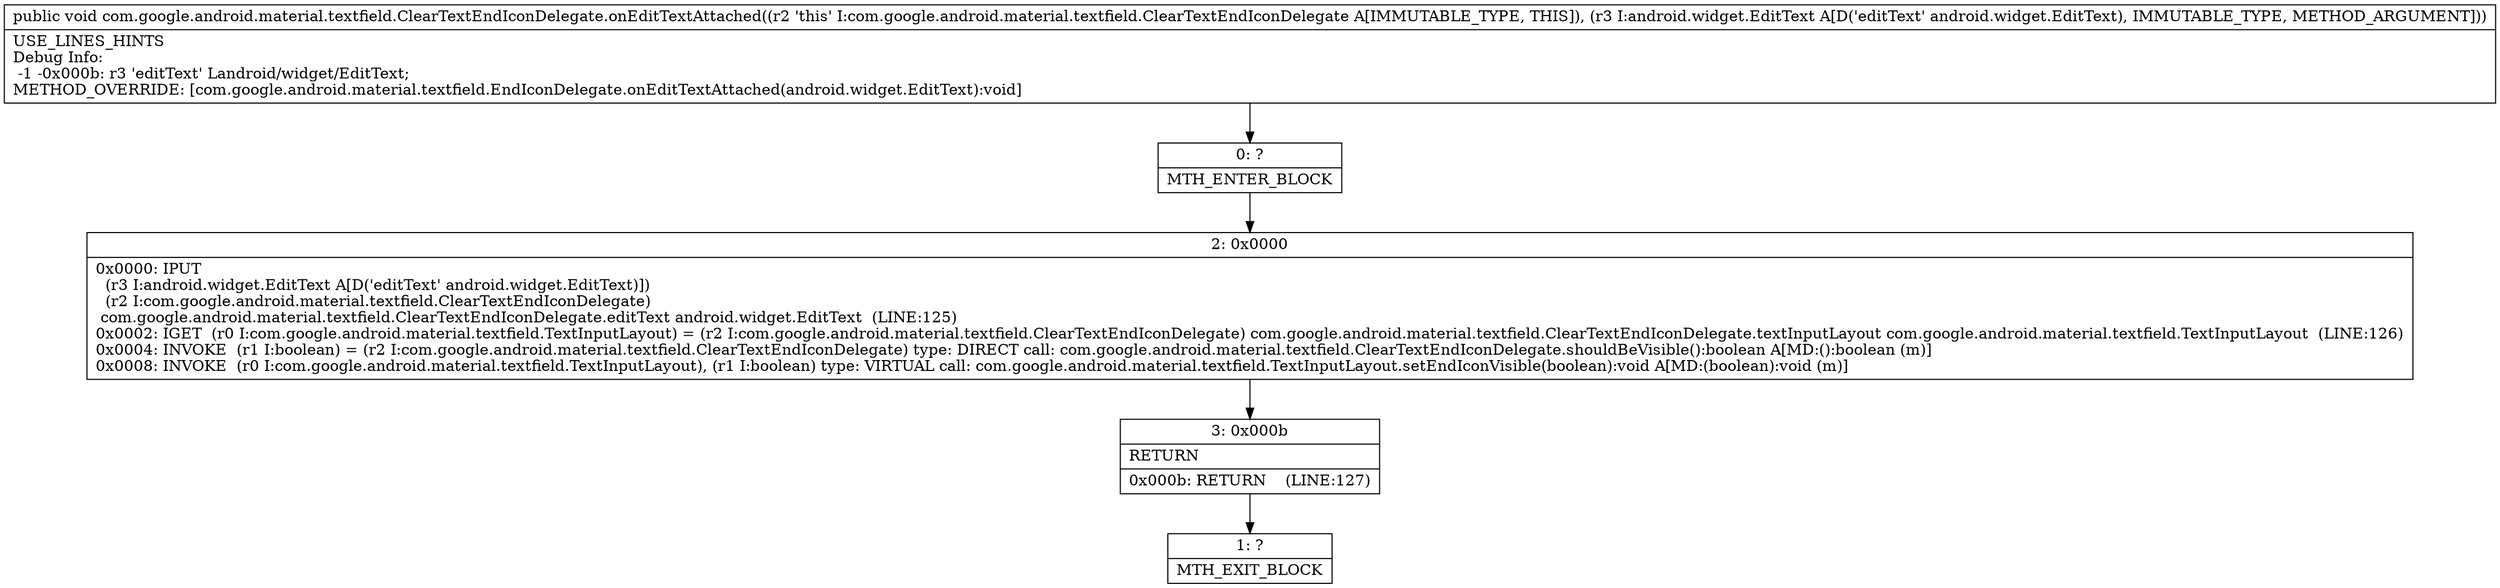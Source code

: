 digraph "CFG forcom.google.android.material.textfield.ClearTextEndIconDelegate.onEditTextAttached(Landroid\/widget\/EditText;)V" {
Node_0 [shape=record,label="{0\:\ ?|MTH_ENTER_BLOCK\l}"];
Node_2 [shape=record,label="{2\:\ 0x0000|0x0000: IPUT  \l  (r3 I:android.widget.EditText A[D('editText' android.widget.EditText)])\l  (r2 I:com.google.android.material.textfield.ClearTextEndIconDelegate)\l com.google.android.material.textfield.ClearTextEndIconDelegate.editText android.widget.EditText  (LINE:125)\l0x0002: IGET  (r0 I:com.google.android.material.textfield.TextInputLayout) = (r2 I:com.google.android.material.textfield.ClearTextEndIconDelegate) com.google.android.material.textfield.ClearTextEndIconDelegate.textInputLayout com.google.android.material.textfield.TextInputLayout  (LINE:126)\l0x0004: INVOKE  (r1 I:boolean) = (r2 I:com.google.android.material.textfield.ClearTextEndIconDelegate) type: DIRECT call: com.google.android.material.textfield.ClearTextEndIconDelegate.shouldBeVisible():boolean A[MD:():boolean (m)]\l0x0008: INVOKE  (r0 I:com.google.android.material.textfield.TextInputLayout), (r1 I:boolean) type: VIRTUAL call: com.google.android.material.textfield.TextInputLayout.setEndIconVisible(boolean):void A[MD:(boolean):void (m)]\l}"];
Node_3 [shape=record,label="{3\:\ 0x000b|RETURN\l|0x000b: RETURN    (LINE:127)\l}"];
Node_1 [shape=record,label="{1\:\ ?|MTH_EXIT_BLOCK\l}"];
MethodNode[shape=record,label="{public void com.google.android.material.textfield.ClearTextEndIconDelegate.onEditTextAttached((r2 'this' I:com.google.android.material.textfield.ClearTextEndIconDelegate A[IMMUTABLE_TYPE, THIS]), (r3 I:android.widget.EditText A[D('editText' android.widget.EditText), IMMUTABLE_TYPE, METHOD_ARGUMENT]))  | USE_LINES_HINTS\lDebug Info:\l  \-1 \-0x000b: r3 'editText' Landroid\/widget\/EditText;\lMETHOD_OVERRIDE: [com.google.android.material.textfield.EndIconDelegate.onEditTextAttached(android.widget.EditText):void]\l}"];
MethodNode -> Node_0;Node_0 -> Node_2;
Node_2 -> Node_3;
Node_3 -> Node_1;
}

